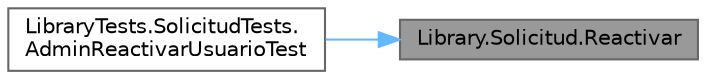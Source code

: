 digraph "Library.Solicitud.Reactivar"
{
 // INTERACTIVE_SVG=YES
 // LATEX_PDF_SIZE
  bgcolor="transparent";
  edge [fontname=Helvetica,fontsize=10,labelfontname=Helvetica,labelfontsize=10];
  node [fontname=Helvetica,fontsize=10,shape=box,height=0.2,width=0.4];
  rankdir="RL";
  Node1 [label="Library.Solicitud.Reactivar",height=0.2,width=0.4,color="gray40", fillcolor="grey60", style="filled", fontcolor="black",tooltip="Método para reactivar una solicitud."];
  Node1 -> Node2 [dir="back",color="steelblue1",style="solid"];
  Node2 [label="LibraryTests.SolicitudTests.\lAdminReactivarUsuarioTest",height=0.2,width=0.4,color="grey40", fillcolor="white", style="filled",URL="$classLibraryTests_1_1SolicitudTests.html#ac50cc59bd14cff3b2fc90dcb9a809990",tooltip="Test para cuando un administrador reactiva una solicitud"];
}
